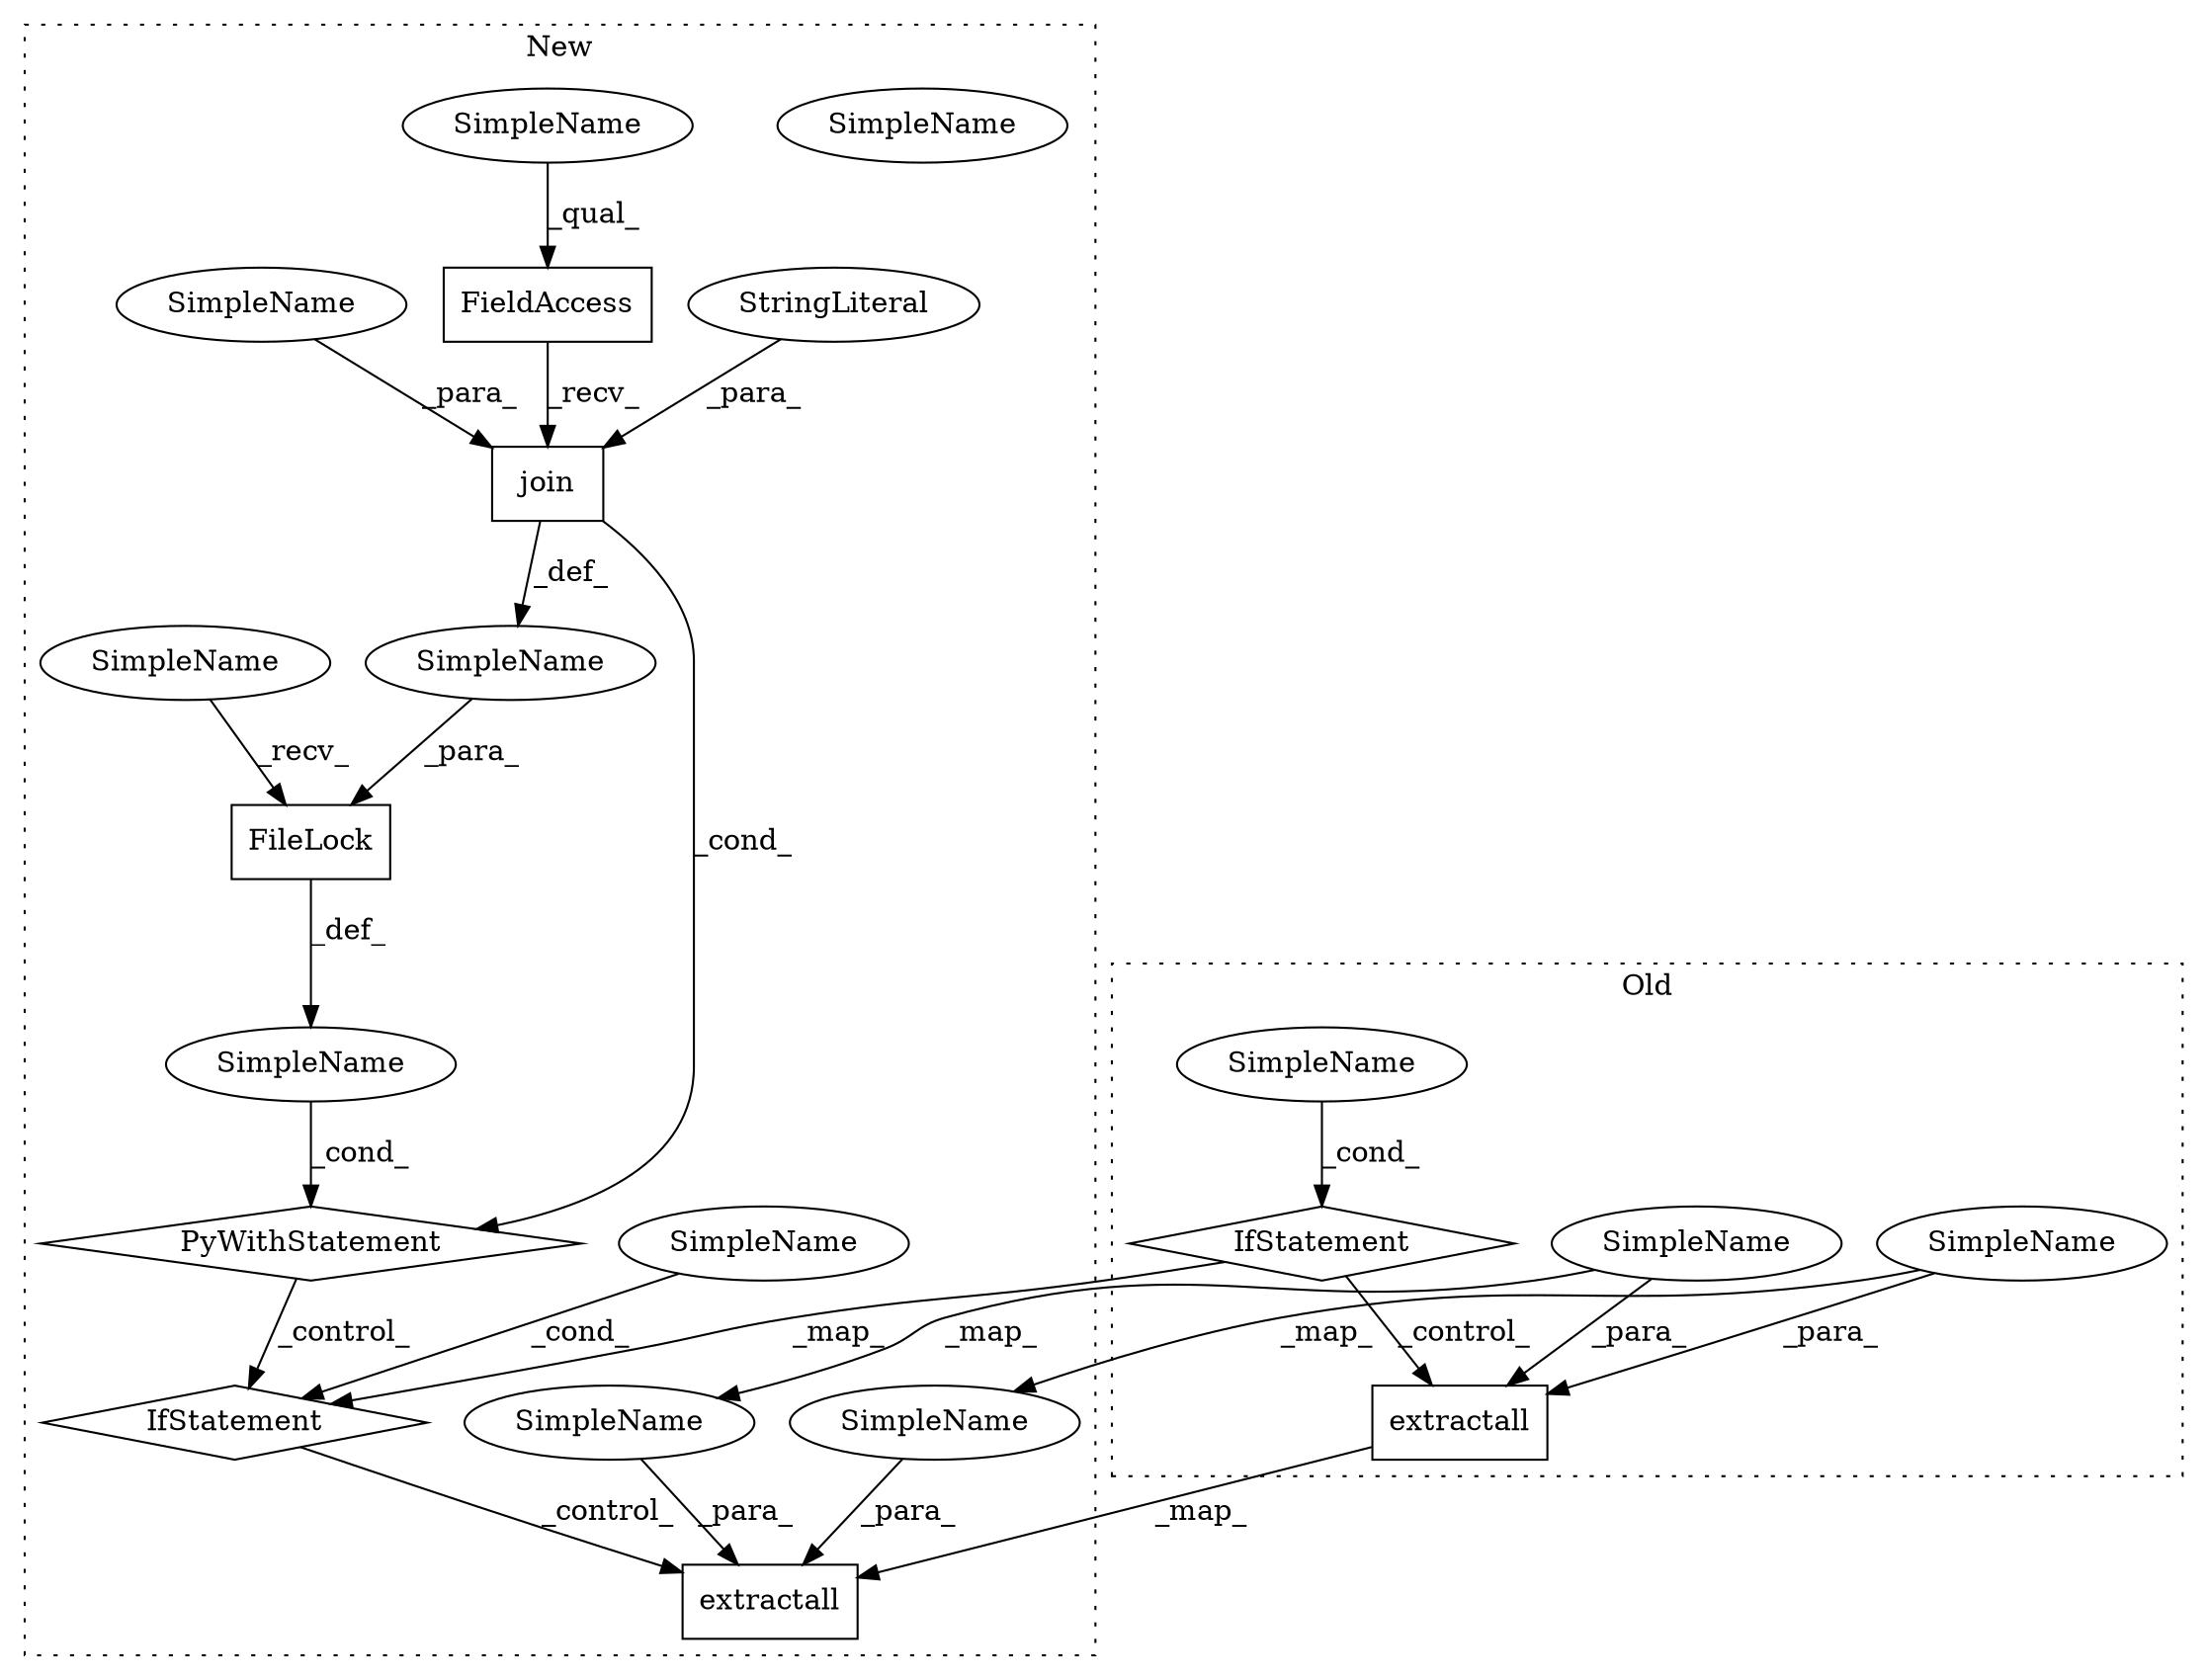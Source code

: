 digraph G {
subgraph cluster0 {
1 [label="extractall" a="32" s="2120,2163" l="11,1" shape="box"];
5 [label="IfStatement" a="25" s="1953,1991" l="4,2" shape="diamond"];
6 [label="SimpleName" a="42" s="2029" l="18" shape="ellipse"];
15 [label="SimpleName" a="42" s="2080" l="3" shape="ellipse"];
18 [label="SimpleName" a="42" s="" l="" shape="ellipse"];
label = "Old";
style="dotted";
}
subgraph cluster1 {
2 [label="extractall" a="32" s="2238,2281" l="11,1" shape="box"];
3 [label="SimpleName" a="42" s="" l="" shape="ellipse"];
4 [label="IfStatement" a="25" s="2061,2099" l="4,2" shape="diamond"];
7 [label="SimpleName" a="42" s="2143" l="18" shape="ellipse"];
8 [label="FileLock" a="32" s="1872,1911" l="9,1" shape="box"];
9 [label="PyWithStatement" a="104" s="1853,1912" l="10,2" shape="diamond"];
10 [label="SimpleName" a="42" s="" l="" shape="ellipse"];
11 [label="join" a="32" s="1889,1910" l="5,1" shape="box"];
12 [label="FieldAccess" a="22" s="1881" l="7" shape="box"];
13 [label="SimpleName" a="42" s="1881" l="2" shape="ellipse"];
14 [label="StringLiteral" a="45" s="1904" l="6" shape="ellipse"];
16 [label="SimpleName" a="42" s="2196" l="3" shape="ellipse"];
17 [label="SimpleName" a="42" s="" l="" shape="ellipse"];
19 [label="SimpleName" a="42" s="1881" l="2" shape="ellipse"];
20 [label="SimpleName" a="42" s="1894" l="9" shape="ellipse"];
21 [label="SimpleName" a="42" s="1863" l="8" shape="ellipse"];
label = "New";
style="dotted";
}
1 -> 2 [label="_map_"];
3 -> 9 [label="_cond_"];
4 -> 2 [label="_control_"];
5 -> 1 [label="_control_"];
5 -> 4 [label="_map_"];
6 -> 1 [label="_para_"];
6 -> 7 [label="_map_"];
7 -> 2 [label="_para_"];
8 -> 3 [label="_def_"];
9 -> 4 [label="_control_"];
10 -> 8 [label="_para_"];
11 -> 9 [label="_cond_"];
11 -> 10 [label="_def_"];
12 -> 11 [label="_recv_"];
14 -> 11 [label="_para_"];
15 -> 1 [label="_para_"];
15 -> 16 [label="_map_"];
16 -> 2 [label="_para_"];
17 -> 4 [label="_cond_"];
18 -> 5 [label="_cond_"];
19 -> 12 [label="_qual_"];
20 -> 11 [label="_para_"];
21 -> 8 [label="_recv_"];
}
